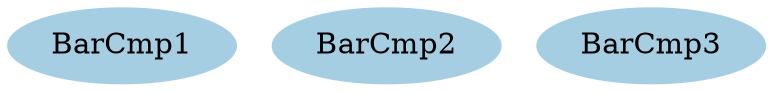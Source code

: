digraph dependencies { node[shape="ellipse",style="filled",colorscheme=paired12]  "BarCmp1"[label="BarCmp1", color=1]  "BarCmp2"[label="BarCmp2", color=1]  "BarCmp3"[label="BarCmp3", color=1]  }